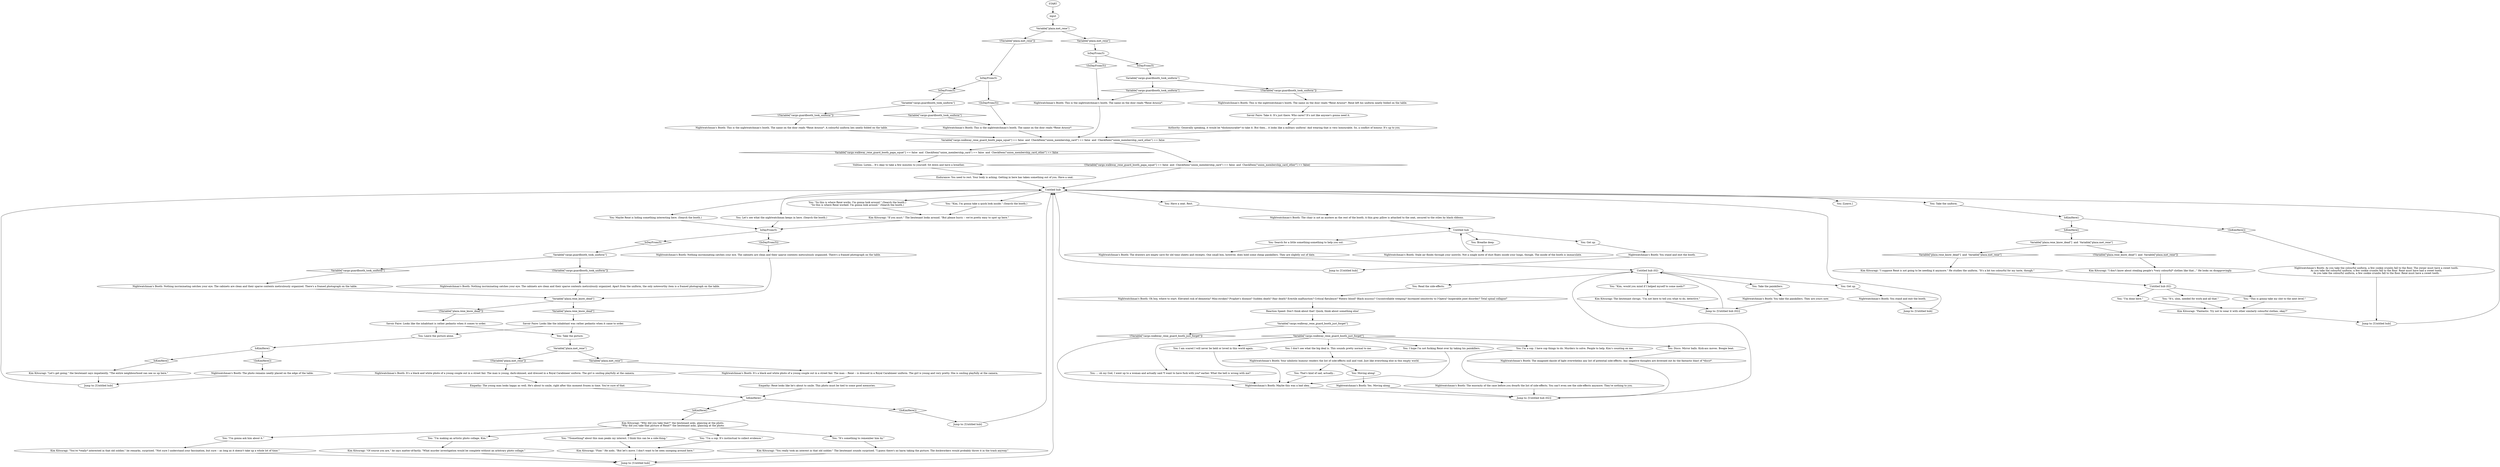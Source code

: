# CARGO / NIGHT WATCHMAN BOOTH
# René's booth dialogue shall be in here
# ==================================================
digraph G {
	  0 [label="START"];
	  1 [label="input"];
	  2 [label="Nightwatchman's Booth: The drawers are empty save for old time sheets and receipts. One small box, however, does hold some cheap painkillers. They are slightly out of date."];
	  3 [label="Untitled hub"];
	  4 [label="Variable[\"cargo.walkway_rene_guard_booth_just_forget\"]"];
	  5 [label="Variable[\"cargo.walkway_rene_guard_booth_just_forget\"]", shape=diamond];
	  6 [label="!(Variable[\"cargo.walkway_rene_guard_booth_just_forget\"])", shape=diamond];
	  7 [label="Jump to: [Untitled hub]"];
	  8 [label="Nightwatchman's Booth: Nothing incriminating catches your eye. The cabinets are clean and their sparse contents meticulously organized. There's a framed photograph on the table."];
	  9 [label="You: \"It's something to remember him by.\""];
	  10 [label="Nightwatchman's Booth: This is the nightwatchman's booth. The name on the door reads *René Arnoux*. A colourful uniform lies neatly folded on the table."];
	  11 [label="Variable[\"plaza.met_rene\"]"];
	  12 [label="Variable[\"plaza.met_rene\"]", shape=diamond];
	  13 [label="!(Variable[\"plaza.met_rene\"])", shape=diamond];
	  14 [label="Empathy: René looks like he's about to smile. This photo must be tied to some good memories."];
	  15 [label="Nightwatchman's Booth: Oh boy, where to start. Elevated risk of dementia? Mini-strokes? Prophet's disease? Sudden death? Hair death? Erectile malfunction? Critical flatulence? Watery blood? Black mucous? Uncontrollable weeping? Increased sensitivity to l'Opéra? Inoperable joint disorder? Total spinal collapse?"];
	  16 [label="IsDayFrom(5)"];
	  17 [label="IsDayFrom(5)", shape=diamond];
	  18 [label="!(IsDayFrom(5))", shape=diamond];
	  19 [label="Untitled hub (02)"];
	  20 [label="Jump to: [Untitled hub]"];
	  21 [label="Kim Kitsuragi: The lieutenant shrugs. \"I'm not here to tell you what to do, detective.\""];
	  22 [label="IsDayFrom(5)"];
	  23 [label="IsDayFrom(5)", shape=diamond];
	  24 [label="!(IsDayFrom(5))", shape=diamond];
	  25 [label="Savoir Faire: Looks like the inhabitant is rather pedantic when it comes to order."];
	  26 [label="Variable[\"plaza.rene_know_dead\"]"];
	  27 [label="Variable[\"plaza.rene_know_dead\"]", shape=diamond];
	  28 [label="!(Variable[\"plaza.rene_know_dead\"])", shape=diamond];
	  29 [label="Empathy: The young man looks happy as well. He's about to smile, right after this moment frozen in time. You're sure of that."];
	  30 [label="You: Have a seat. Rest."];
	  31 [label="You: Breathe deep."];
	  32 [label="Nightwatchman's Booth: You stand and exit the booth."];
	  33 [label="Nightwatchman's Booth: You stand and exit the booth."];
	  34 [label="Savoir Faire: Looks like the inhabitant was rather pedantic when it came to order."];
	  35 [label="Kim Kitsuragi: \"You really took an interest in that old soldier.\" The lieutenant sounds surprised. \"I guess there's no harm taking the picture. The dockworkers would probably throw it in the trash anyway.\""];
	  36 [label="You: I don't see what the big deal is. This sounds pretty normal to me."];
	  37 [label="You: I'm a cop. I have cop things to do. Murders to solve. People to help. Kim's counting on me."];
	  38 [label="Nightwatchman's Booth: This is the nightwatchman's booth. The name on the door reads *René Arnoux*. René left his uniform neatly folded on the table."];
	  39 [label="Nightwatchman's Booth: Nothing incriminating catches your eye. The cabinets are clean and their sparse contents meticulously organized. Apart from the uniform, the only noteworthy item is a framed photograph on the table."];
	  40 [label="Nightwatchman's Booth: As you take the colourful uniform, a few cookie crumbs fall to the floor. The owner must have a sweet tooth.\nAs you take the colourful uniform, a few cookie crumbs fall to the floor. René must have had a sweet tooth.\nAs you take the colourful uniform, a few cookie crumbs fall to the floor. René must have a sweet tooth."];
	  41 [label="Nightwatchman's Booth: It's a black and white photo of a young couple out in a street fair. The man -- René -- is dressed in a Royal Carabineer uniform. The girl is young and very pretty. She is smiling playfully at the camera."];
	  42 [label="You: \"I'm gonna ask him about it.\""];
	  43 [label="Volition: Listen... It's okay to take a few minutes to yourself. Sit down and have a breather."];
	  44 [label="You: Disco. Mirror balls. Kick-ass moves. Boogie beat."];
	  45 [label="Nightwatchman's Booth: This is the nightwatchman's booth. The name on the door reads *René Arnoux*."];
	  46 [label="You: Maybe René is hiding something interesting here. (Search the booth.)"];
	  47 [label="You: [Leave.]"];
	  48 [label="Variable[\"plaza.rene_know_dead\"]  and  Variable[\"plaza.met_rene\"]"];
	  49 [label="Variable[\"plaza.rene_know_dead\"]  and  Variable[\"plaza.met_rene\"]", shape=diamond];
	  50 [label="!(Variable[\"plaza.rene_know_dead\"]  and  Variable[\"plaza.met_rene\"])", shape=diamond];
	  51 [label="IsDayFrom(5)"];
	  52 [label="IsDayFrom(5)", shape=diamond];
	  53 [label="!(IsDayFrom(5))", shape=diamond];
	  54 [label="Endurance: You need to rest. Your body is aching. Getting in here has taken something out of you. Have a seat."];
	  55 [label="You: Get up."];
	  56 [label="Nightwatchman's Booth: Maybe this was a bad idea..."];
	  57 [label="Untitled hub (02)"];
	  58 [label="Nightwatchman's Booth: Yes. Moving along."];
	  59 [label="IsKimHere()"];
	  60 [label="IsKimHere()", shape=diamond];
	  61 [label="!(IsKimHere())", shape=diamond];
	  62 [label="Nightwatchman's Booth: The photo remains neatly placed on the edge of the table."];
	  63 [label="IsKimHere()"];
	  64 [label="IsKimHere()", shape=diamond];
	  65 [label="!(IsKimHere())", shape=diamond];
	  66 [label="Kim Kitsuragi: \"Why did you take that?\" the lieutenant asks, glancing at the photo.\n\"Why did you take that picture of René?\" the lieutenant asks, glancing at the photo."];
	  67 [label="Jump to: [Untitled hub]"];
	  68 [label="Kim Kitsuragi: \"I don't know about stealing people's *very colourful* clothes like that...\" He looks on disapprovingly."];
	  69 [label="You: \"This is gonna take my shit to the next level.\""];
	  70 [label="Reaction Speed: Don't think about that! Quick, think about something else!"];
	  71 [label="You: ... oh my God, I went up to a woman and actually said *I want to have fuck with you* earlier. What the hell is wrong with me?"];
	  72 [label="You: Get up."];
	  73 [label="Untitled hub"];
	  74 [label="You: \"Kim, I'm gonna take a quick look inside.\" (Search the booth.)"];
	  75 [label="You: Search for a little something-something to help you out."];
	  76 [label="Jump to: [Untitled hub (02)]"];
	  77 [label="You: Let's see what the nightwatchman keeps in here. (Search the booth.)"];
	  78 [label="IsKimHere()"];
	  79 [label="IsKimHere()", shape=diamond];
	  80 [label="!(IsKimHere())", shape=diamond];
	  81 [label="Variable[\"cargo.guardbooth_took_uniform\"]"];
	  82 [label="Variable[\"cargo.guardbooth_took_uniform\"]", shape=diamond];
	  83 [label="!(Variable[\"cargo.guardbooth_took_uniform\"])", shape=diamond];
	  84 [label="You: \"I'm making an artistic photo collage, Kim.\""];
	  85 [label="Nightwatchman's Booth: You take the painkillers. They are yours now."];
	  86 [label="You: Moving along!"];
	  87 [label="Jump to: [Untitled hub]"];
	  88 [label="You: \"So this is where René works. I'm gonna look around.\" (Search the booth.)\n\"So this is where René worked. I'm gonna look around.\" (Search the booth.)"];
	  90 [label="You: Leave the picture alone."];
	  91 [label="Jump to: [Untitled hub]"];
	  92 [label="Variable[\"cargo.walkway_rene_guard_booth_papa_squat\"] == false  and  CheckItem(\"union_membership_card\") == false  and  CheckItem(\"union_membership_card_other\") == false"];
	  93 [label="Variable[\"cargo.walkway_rene_guard_booth_papa_squat\"] == false  and  CheckItem(\"union_membership_card\") == false  and  CheckItem(\"union_membership_card_other\") == false", shape=diamond];
	  94 [label="!(Variable[\"cargo.walkway_rene_guard_booth_papa_squat\"] == false  and  CheckItem(\"union_membership_card\") == false  and  CheckItem(\"union_membership_card_other\") == false)", shape=diamond];
	  95 [label="You: Take the painkillers."];
	  96 [label="Nightwatchman's Booth: Stale air floods through your nostrils. Not a single mote of dust floats inside your lungs, though. The inside of the booth is immaculate."];
	  97 [label="Jump to: [Untitled hub (02)]"];
	  98 [label="You: \"I'm done here.\""];
	  99 [label="Nightwatchman's Booth: Nothing incriminating catches your eye. The cabinets are clean and their sparse contents meticulously organized. There's a framed photograph on the table."];
	  100 [label="Variable[\"plaza.met_rene\"]"];
	  101 [label="Variable[\"plaza.met_rene\"]", shape=diamond];
	  102 [label="!(Variable[\"plaza.met_rene\"])", shape=diamond];
	  103 [label="Nightwatchman's Booth: It's a black and white photo of a young couple out in a street fair. The man is young, dark-skinned, and dressed in a Royal Carabineer uniform. The girl is smiling playfully at the camera."];
	  104 [label="Kim Kitsuragi: \"Let's get going,\" the lieutenant says impatiently. \"The entire neighbourhood can see us up here.\""];
	  105 [label="You: \"Kim, would you mind if I helped myself to some meds?\""];
	  106 [label="You: I hope I'm not fucking René over by taking his painkillers."];
	  107 [label="You: I am scared I will never be held or loved in this world again."];
	  108 [label="Nightwatchman's Booth: Your nihilistic humour renders the list of side-effects null and void. Just like everything else in this empty world."];
	  109 [label="Kim Kitsuragi: \"If you must.\" The lieutenant looks around. \"But please hurry -- we're pretty easy to spot up here.\""];
	  110 [label="Kim Kitsuragi: \"I suppose René is not going to be needing it anymore.\" He studies the uniform. \"It's a bit too colourful for my taste, though.\""];
	  111 [label="You: \"It's, uhm, needed for work and all that.\""];
	  112 [label="Savoir Faire: Take it. It's just there. Who cares? It's not like anyone's gonna need it."];
	  113 [label="Variable[\"cargo.guardbooth_took_uniform\"]"];
	  114 [label="Variable[\"cargo.guardbooth_took_uniform\"]", shape=diamond];
	  115 [label="!(Variable[\"cargo.guardbooth_took_uniform\"])", shape=diamond];
	  116 [label="Nightwatchman's Booth: The enormity of the case before you dwarfs the list of side-effects. You can't even see the side-effects anymore. They're nothing to you."];
	  117 [label="You: That's kind of sad, actually..."];
	  118 [label="Nightwatchman's Booth: This is the nightwatchman's booth. The name on the door reads *René Arnoux*."];
	  119 [label="Variable[\"cargo.guardbooth_took_uniform\"]"];
	  120 [label="Variable[\"cargo.guardbooth_took_uniform\"]", shape=diamond];
	  121 [label="!(Variable[\"cargo.guardbooth_took_uniform\"])", shape=diamond];
	  122 [label="Kim Kitsuragi: \"Fine.\" He nods. \"But let's move. I don't want to be seen snooping around here.\""];
	  123 [label="Jump to: [Untitled hub]"];
	  124 [label="Nightwatchman's Booth: The chair is not as austere as the rest of the booth. A thin grey pillow is attached to the seat, secured to the stiles by black ribbons."];
	  125 [label="You: \"I'm a cop. It's instinctual to collect evidence.\""];
	  126 [label="You: \"*Something* about this man peaks my interest. I think this can be a side-thing.\""];
	  127 [label="Authority: Generally speaking, it would be *dishonourable* to take it. But then... it looks like a military uniform! And wearing that is very honourable. So, a conflict of honour. It's up to you."];
	  128 [label="Kim Kitsuragi: \"You're *really* interested in that old soldier,\" he remarks, surprised. \"Not sure I understand your fascination, but sure -- as long as it doesn't take up a whole lot of time.\""];
	  129 [label="You: Read the side-effects."];
	  130 [label="Nightwatchman's Booth: The imagined dazzle of light overwhelms any list of potential side-effects. Any negative thoughts are drowned out by the fantastic blast of *disco*."];
	  131 [label="You: Take the uniform."];
	  132 [label="You: Take the picture."];
	  133 [label="Kim Kitsuragi: \"Of course you are,\" he says matter-of-factly. \"What murder investigation would be complete without an arbitrary photo collage.\""];
	  134 [label="Kim Kitsuragi: \"Fantastic. Try not to wear it with other similarly colourful clothes, okay?\""];
	  0 -> 1
	  1 -> 100
	  2 -> 57
	  3 -> 75
	  3 -> 55
	  3 -> 31
	  4 -> 5
	  4 -> 6
	  5 -> 36
	  5 -> 37
	  5 -> 71
	  5 -> 106
	  5 -> 107
	  5 -> 44
	  6 -> 56
	  7 -> 73
	  8 -> 26
	  9 -> 35
	  10 -> 92
	  11 -> 12
	  11 -> 13
	  12 -> 41
	  13 -> 103
	  14 -> 63
	  15 -> 70
	  16 -> 17
	  16 -> 18
	  17 -> 119
	  18 -> 45
	  19 -> 98
	  19 -> 69
	  19 -> 111
	  20 -> 73
	  21 -> 76
	  22 -> 24
	  22 -> 23
	  23 -> 81
	  24 -> 118
	  25 -> 90
	  25 -> 132
	  26 -> 27
	  26 -> 28
	  27 -> 34
	  28 -> 25
	  29 -> 63
	  30 -> 124
	  31 -> 96
	  32 -> 20
	  33 -> 87
	  34 -> 90
	  34 -> 132
	  35 -> 91
	  36 -> 108
	  37 -> 116
	  38 -> 112
	  39 -> 26
	  40 -> 123
	  41 -> 14
	  42 -> 128
	  43 -> 54
	  44 -> 130
	  45 -> 92
	  46 -> 51
	  48 -> 49
	  48 -> 50
	  49 -> 110
	  50 -> 68
	  51 -> 52
	  51 -> 53
	  52 -> 113
	  53 -> 8
	  54 -> 73
	  55 -> 32
	  56 -> 97
	  57 -> 72
	  57 -> 105
	  57 -> 129
	  57 -> 95
	  58 -> 97
	  59 -> 60
	  59 -> 61
	  60 -> 104
	  61 -> 62
	  62 -> 7
	  63 -> 64
	  63 -> 65
	  64 -> 66
	  65 -> 67
	  66 -> 9
	  66 -> 42
	  66 -> 84
	  66 -> 125
	  66 -> 126
	  67 -> 73
	  68 -> 19
	  69 -> 134
	  70 -> 4
	  71 -> 56
	  72 -> 33
	  73 -> 131
	  73 -> 74
	  73 -> 77
	  73 -> 46
	  73 -> 47
	  73 -> 88
	  73 -> 30
	  74 -> 109
	  75 -> 2
	  76 -> 57
	  77 -> 51
	  78 -> 80
	  78 -> 79
	  79 -> 48
	  80 -> 40
	  81 -> 82
	  81 -> 83
	  82 -> 118
	  83 -> 10
	  84 -> 133
	  85 -> 76
	  86 -> 58
	  87 -> 73
	  88 -> 109
	  90 -> 59
	  91 -> 73
	  92 -> 93
	  92 -> 94
	  93 -> 43
	  94 -> 73
	  95 -> 85
	  96 -> 3
	  97 -> 57
	  98 -> 134
	  99 -> 26
	  100 -> 101
	  100 -> 102
	  101 -> 16
	  102 -> 22
	  103 -> 29
	  104 -> 7
	  105 -> 21
	  106 -> 56
	  107 -> 56
	  108 -> 117
	  108 -> 86
	  109 -> 51
	  110 -> 19
	  111 -> 134
	  112 -> 127
	  113 -> 114
	  113 -> 115
	  114 -> 99
	  115 -> 39
	  116 -> 97
	  117 -> 56
	  118 -> 92
	  119 -> 120
	  119 -> 121
	  120 -> 45
	  121 -> 38
	  122 -> 91
	  123 -> 73
	  124 -> 3
	  125 -> 122
	  126 -> 122
	  127 -> 92
	  128 -> 91
	  129 -> 15
	  130 -> 97
	  131 -> 78
	  132 -> 11
	  133 -> 91
	  134 -> 123
}

